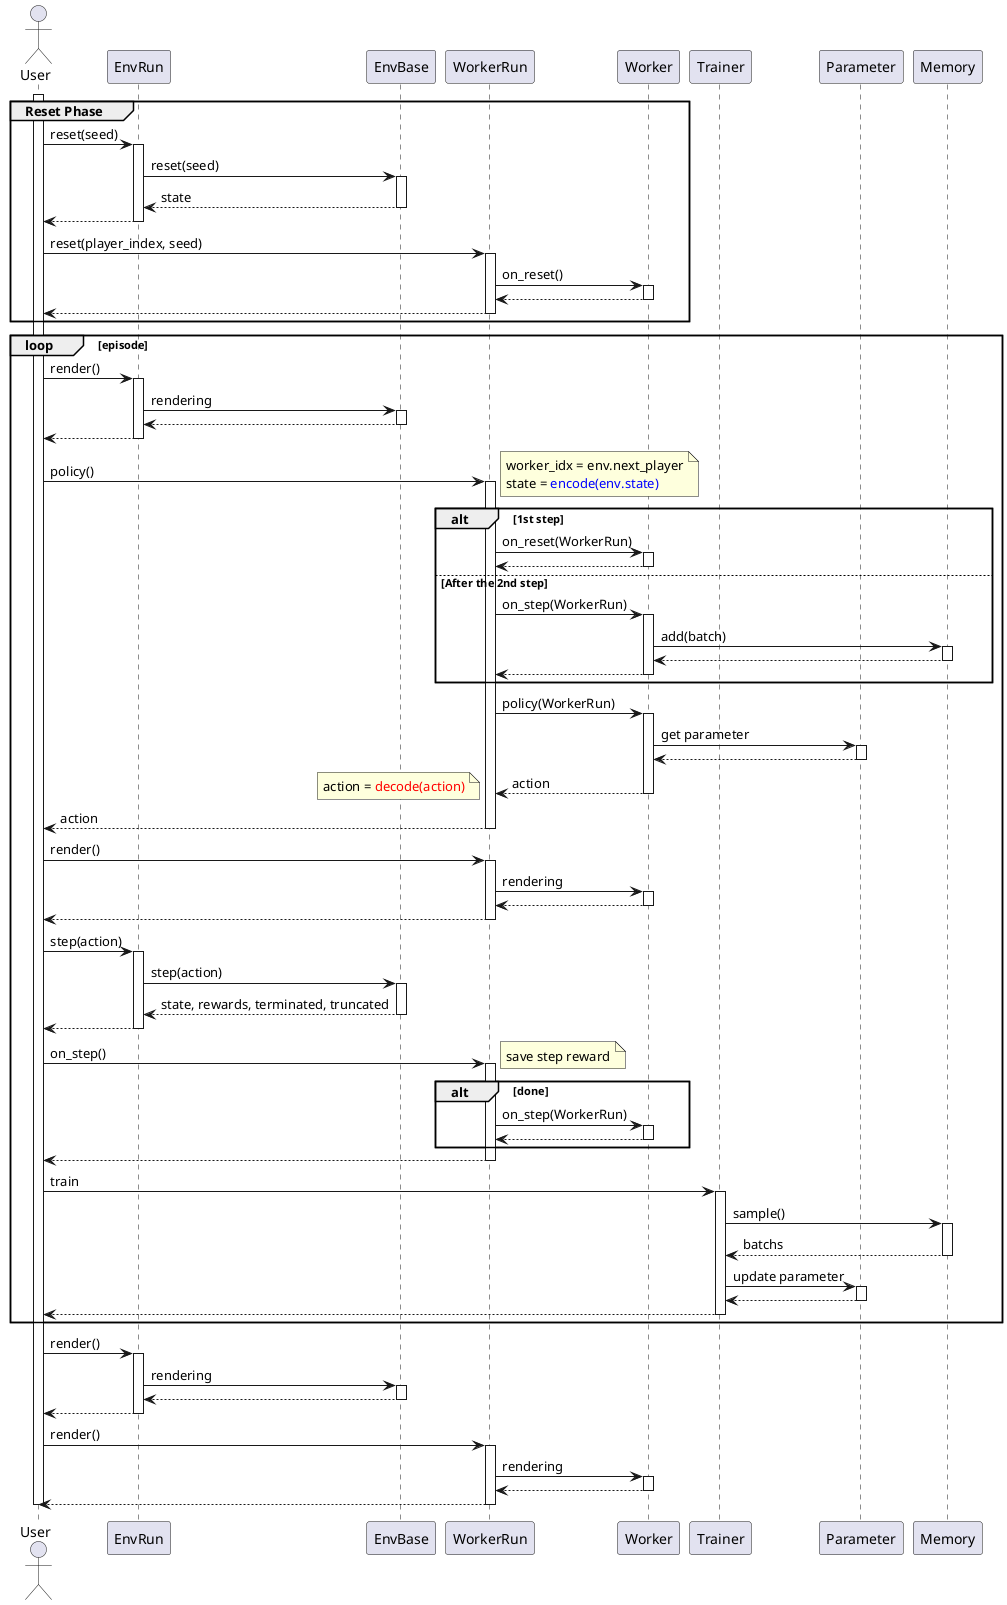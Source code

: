 @startuml playflow2
autoactivate on

actor User

participant EnvRun
participant EnvBase

participant WorkerRun
participant Worker

participant Trainer
participant Parameter
participant Memory


activate User

group Reset Phase
    User -> EnvRun: reset(seed)
        EnvRun -> EnvBase: reset(seed)
        return state
    return

    User -> WorkerRun: reset(player_index, seed)
        WorkerRun -> Worker: on_reset()
        return
    return
end

loop episode
    User -> EnvRun: render()
        EnvRun -> EnvBase: rendering
        return
    return

    User -> WorkerRun: policy()
        note right
        worker_idx = env.next_player
        state = <color blue>encode(env.state)</color>
        end note

        alt 1st step
            WorkerRun -> Worker: on_reset(WorkerRun)
            return
        else After the 2nd step
            WorkerRun -> Worker: on_step(WorkerRun)
                Worker -> Memory: add(batch)
                return
            return
        end

        WorkerRun -> Worker: policy(WorkerRun)
            Worker -> Parameter: get parameter
            return
        return action

        note left
        action = <color red>decode(action)</color>
        end note
    return action

    User -> WorkerRun: render()
        WorkerRun -> Worker: rendering
        return
    return
    
    User -> EnvRun: step(action)
        EnvRun -> EnvBase: step(action)
        return state, rewards, terminated, truncated
    return

    User -> WorkerRun: on_step()
        note right
        save step reward
        end note
        alt done
            WorkerRun -> Worker: on_step(WorkerRun)
            return
        end
    return

    User -> Trainer: train
        Trainer -> Memory: sample()
        return batchs
        Trainer -> Parameter: update parameter
        return
    return

end

User -> EnvRun: render()
    EnvRun -> EnvBase: rendering
    return
return
User -> WorkerRun: render()
    WorkerRun -> Worker: rendering
    return
return

deactivate User

@enduml